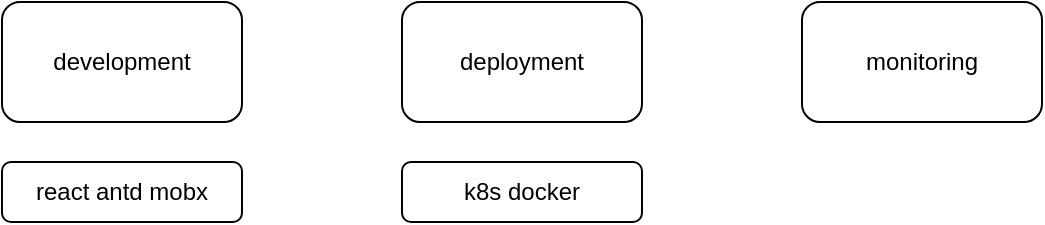 <mxfile version="13.11.0" type="github"><diagram id="FGjYrpl-wmRHwMAuxfGO" name="Page-1"><mxGraphModel dx="1133" dy="739" grid="1" gridSize="10" guides="1" tooltips="1" connect="1" arrows="1" fold="1" page="1" pageScale="1" pageWidth="827" pageHeight="1169" math="0" shadow="0"><root><mxCell id="0"/><mxCell id="1" parent="0"/><mxCell id="TiqM6QkegBq49liWoowj-3" value="development" style="rounded=1;whiteSpace=wrap;html=1;" vertex="1" parent="1"><mxGeometry x="120" y="100" width="120" height="60" as="geometry"/></mxCell><mxCell id="TiqM6QkegBq49liWoowj-4" value="deployment" style="rounded=1;whiteSpace=wrap;html=1;" vertex="1" parent="1"><mxGeometry x="320" y="100" width="120" height="60" as="geometry"/></mxCell><mxCell id="TiqM6QkegBq49liWoowj-5" value="monitoring" style="rounded=1;whiteSpace=wrap;html=1;" vertex="1" parent="1"><mxGeometry x="520" y="100" width="120" height="60" as="geometry"/></mxCell><mxCell id="TiqM6QkegBq49liWoowj-7" value="react antd mobx" style="rounded=1;whiteSpace=wrap;html=1;" vertex="1" parent="1"><mxGeometry x="120" y="180" width="120" height="30" as="geometry"/></mxCell><mxCell id="TiqM6QkegBq49liWoowj-10" value="k8s docker" style="rounded=1;whiteSpace=wrap;html=1;" vertex="1" parent="1"><mxGeometry x="320" y="180" width="120" height="30" as="geometry"/></mxCell></root></mxGraphModel></diagram></mxfile>